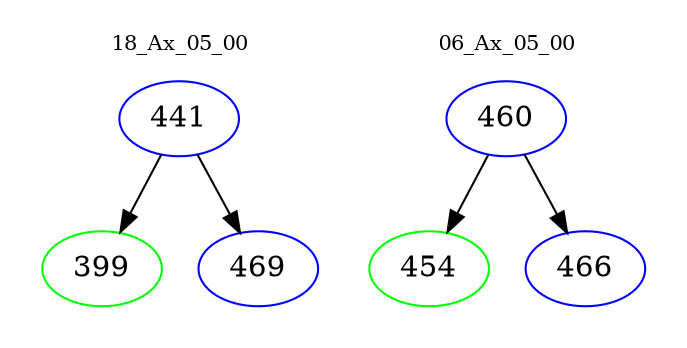 digraph{
subgraph cluster_0 {
color = white
label = "18_Ax_05_00";
fontsize=10;
T0_441 [label="441", color="blue"]
T0_441 -> T0_399 [color="black"]
T0_399 [label="399", color="green"]
T0_441 -> T0_469 [color="black"]
T0_469 [label="469", color="blue"]
}
subgraph cluster_1 {
color = white
label = "06_Ax_05_00";
fontsize=10;
T1_460 [label="460", color="blue"]
T1_460 -> T1_454 [color="black"]
T1_454 [label="454", color="green"]
T1_460 -> T1_466 [color="black"]
T1_466 [label="466", color="blue"]
}
}
